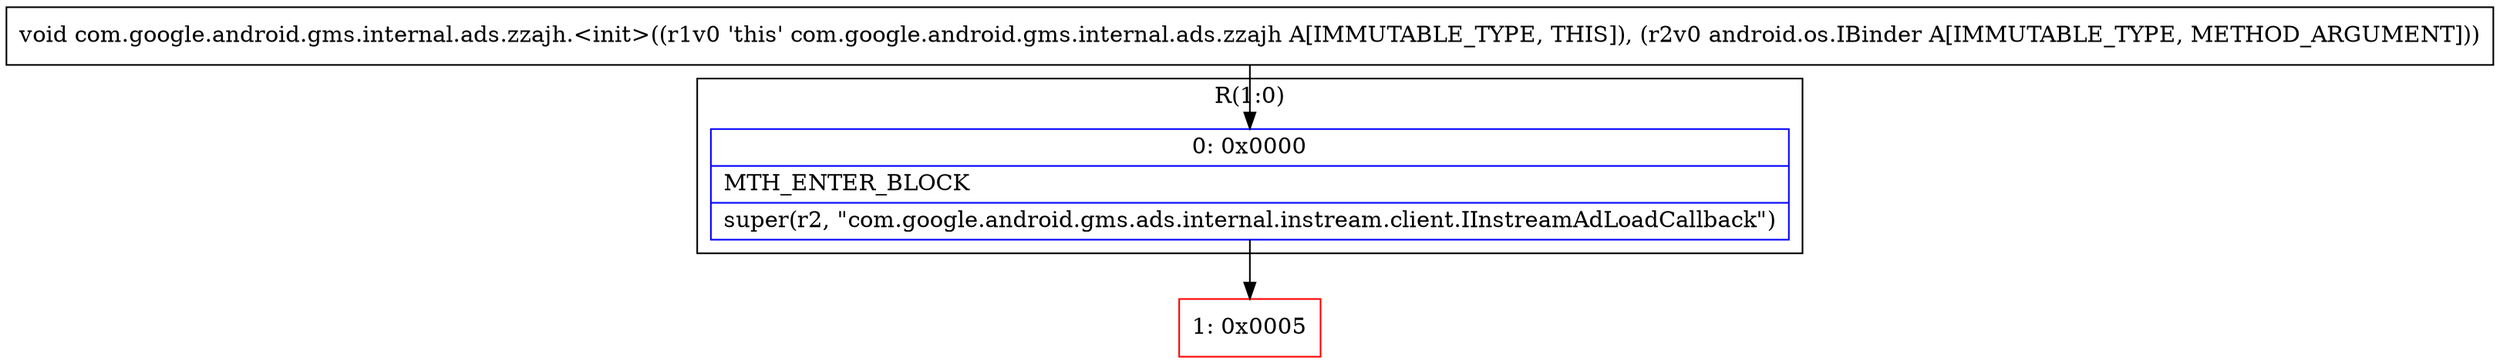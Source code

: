 digraph "CFG forcom.google.android.gms.internal.ads.zzajh.\<init\>(Landroid\/os\/IBinder;)V" {
subgraph cluster_Region_122880965 {
label = "R(1:0)";
node [shape=record,color=blue];
Node_0 [shape=record,label="{0\:\ 0x0000|MTH_ENTER_BLOCK\l|super(r2, \"com.google.android.gms.ads.internal.instream.client.IInstreamAdLoadCallback\")\l}"];
}
Node_1 [shape=record,color=red,label="{1\:\ 0x0005}"];
MethodNode[shape=record,label="{void com.google.android.gms.internal.ads.zzajh.\<init\>((r1v0 'this' com.google.android.gms.internal.ads.zzajh A[IMMUTABLE_TYPE, THIS]), (r2v0 android.os.IBinder A[IMMUTABLE_TYPE, METHOD_ARGUMENT])) }"];
MethodNode -> Node_0;
Node_0 -> Node_1;
}

